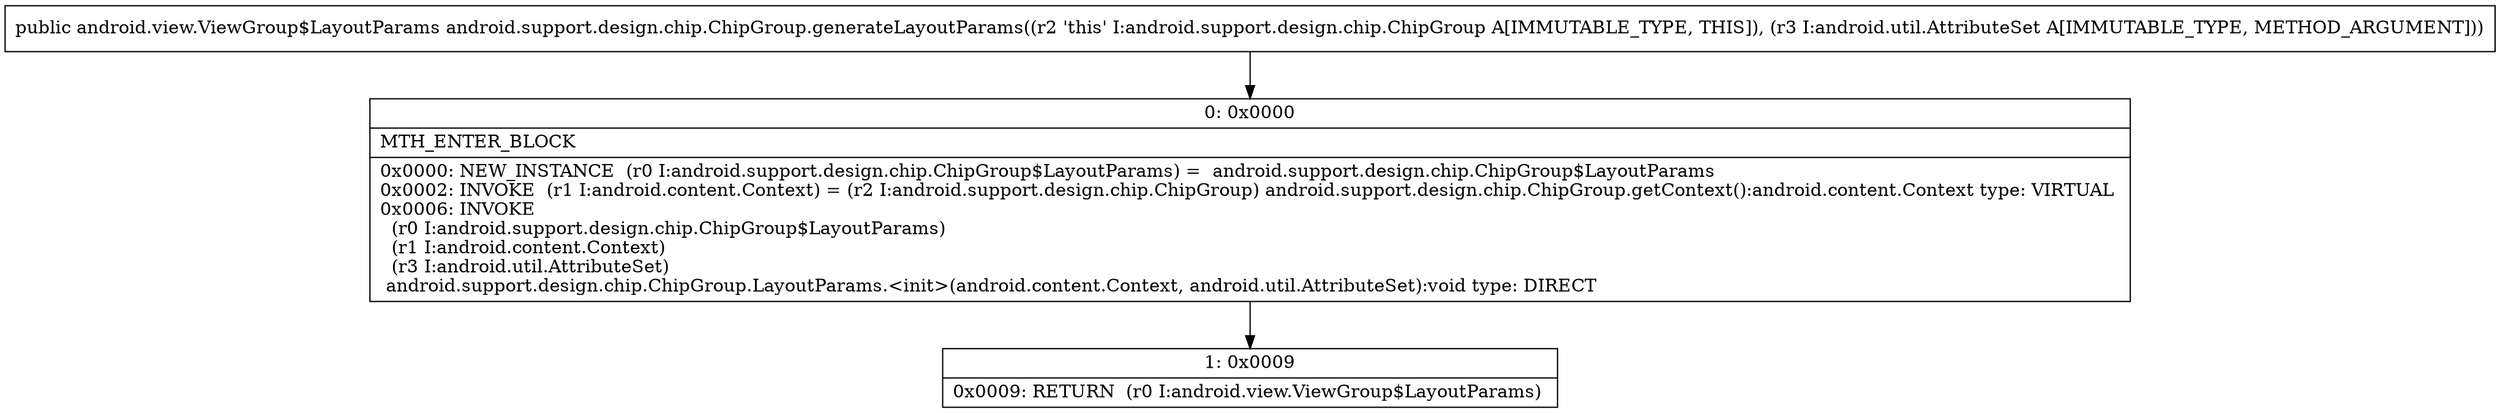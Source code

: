 digraph "CFG forandroid.support.design.chip.ChipGroup.generateLayoutParams(Landroid\/util\/AttributeSet;)Landroid\/view\/ViewGroup$LayoutParams;" {
Node_0 [shape=record,label="{0\:\ 0x0000|MTH_ENTER_BLOCK\l|0x0000: NEW_INSTANCE  (r0 I:android.support.design.chip.ChipGroup$LayoutParams) =  android.support.design.chip.ChipGroup$LayoutParams \l0x0002: INVOKE  (r1 I:android.content.Context) = (r2 I:android.support.design.chip.ChipGroup) android.support.design.chip.ChipGroup.getContext():android.content.Context type: VIRTUAL \l0x0006: INVOKE  \l  (r0 I:android.support.design.chip.ChipGroup$LayoutParams)\l  (r1 I:android.content.Context)\l  (r3 I:android.util.AttributeSet)\l android.support.design.chip.ChipGroup.LayoutParams.\<init\>(android.content.Context, android.util.AttributeSet):void type: DIRECT \l}"];
Node_1 [shape=record,label="{1\:\ 0x0009|0x0009: RETURN  (r0 I:android.view.ViewGroup$LayoutParams) \l}"];
MethodNode[shape=record,label="{public android.view.ViewGroup$LayoutParams android.support.design.chip.ChipGroup.generateLayoutParams((r2 'this' I:android.support.design.chip.ChipGroup A[IMMUTABLE_TYPE, THIS]), (r3 I:android.util.AttributeSet A[IMMUTABLE_TYPE, METHOD_ARGUMENT])) }"];
MethodNode -> Node_0;
Node_0 -> Node_1;
}

